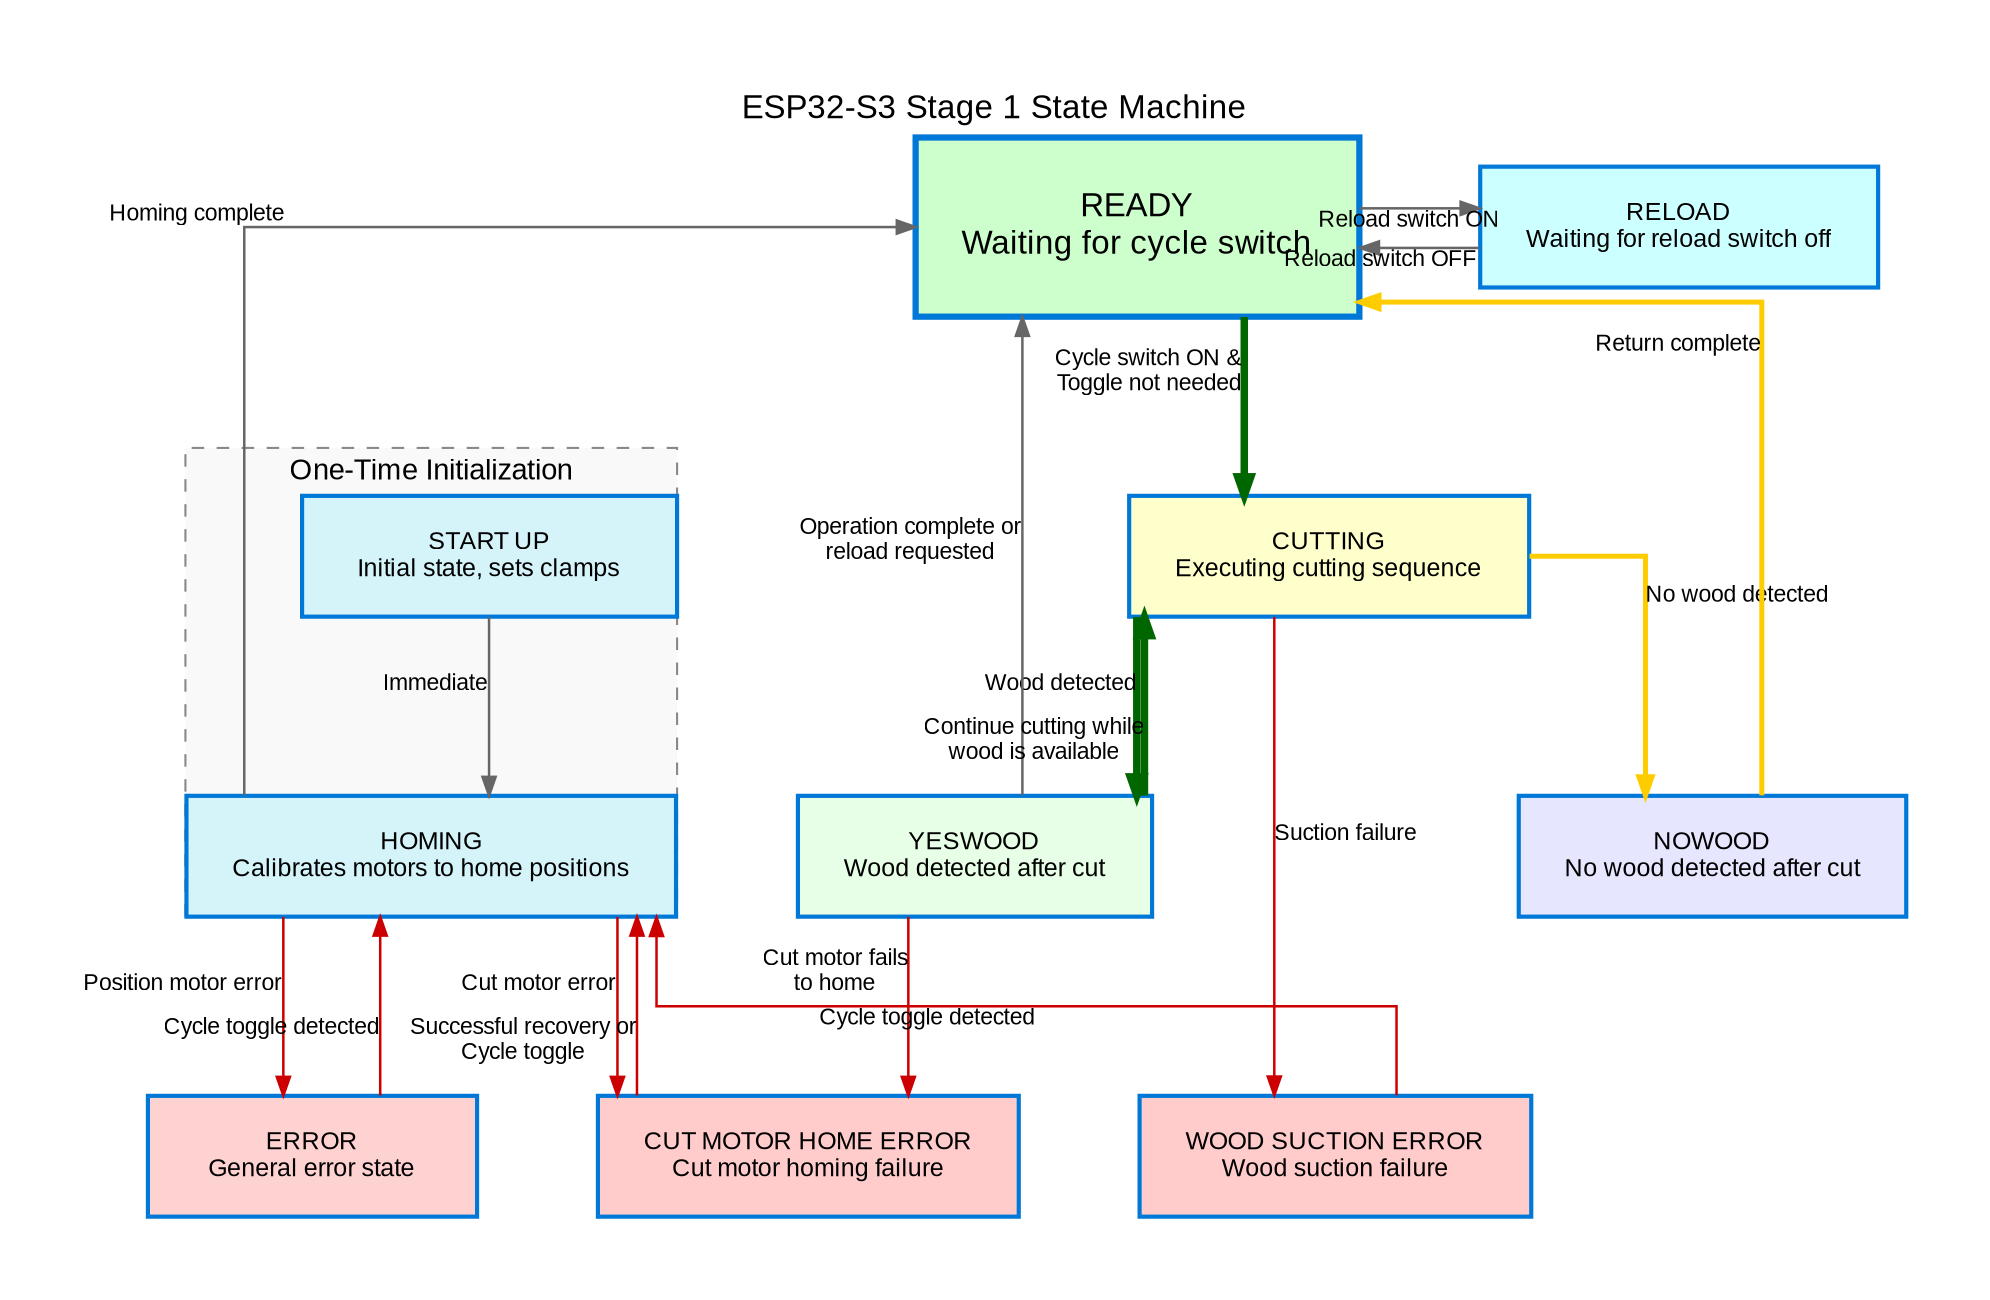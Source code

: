 digraph StateMachine {
    // Basic graph settings for layout
    graph [
        rankdir = TB,         // Top to bottom layout
        fontname = "Arial",
        fontsize = 16,
        nodesep = 0.8,
        ranksep = 1.2,
        splines = ortho,      // Force orthogonal lines with clean 90-degree turns
        margin = 0.5,         // Add some margin to prevent cutoff
        compound = true       // Allow edges between clusters
    ];
    
    // Node styling
    node [
        shape = box,
        style = "filled",
        fontname = "Arial",
        fontsize = 12,
        fillcolor = "#E0F4FF",
        color = "#0078D7",
        penwidth = 2.0,
        margin = "0.3,0.2",   // Add internal margin to prevent text cutoff
        height = 0.8          // Fixed height for consistency
    ];
    
    // Edge styling 
    edge [
        fontname = "Arial",
        fontsize = 11,
        color = "#666666",
        penwidth = 1.2,
        arrowsize = 0.9
    ];
    
    // Title
    labelloc = "t";
    label = "ESP32-S3 Stage 1 State Machine";
    
    // State nodes with descriptive labels
    START_UP [label="START UP\nInitial state, sets clamps", fillcolor="#D4F4FA", width=2.5];
    HOMING [label="HOMING\nCalibrates motors to home positions", fillcolor="#D4F4FA", width=2.5];
    READY [label="READY\nWaiting for cycle switch", fillcolor="#CCFFCC", fontsize=16, width=2.0, height=1.2, penwidth=3.0];
    RELOAD [label="RELOAD\nWaiting for reload switch off", fillcolor="#CCFFFF", width=2.2];
    CUTTING [label="CUTTING\nExecuting cutting sequence", fillcolor="#FFFFCC", width=2.2];
    YESWOOD [label="YESWOOD\nWood detected after cut", fillcolor="#E6FFE6", width=2.2];
    NOWOOD [label="NOWOOD\nNo wood detected after cut", fillcolor="#E6E6FF", width=2.2];
    ERROR [label="ERROR\nGeneral error state", fillcolor="#FFD2D2", width=2.2];
    WOOD_SUCTION_ERROR [label="WOOD SUCTION ERROR\nWood suction failure", fillcolor="#FFCCCB", width=2.5];
    CUT_MOTOR_HOME_ERROR [label="CUT MOTOR HOME ERROR\nCut motor homing failure", fillcolor="#FFCCCB", width=2.5];
    
    // Define initialization section
    subgraph cluster_init {
        label = "One-Time Initialization";
        style = "dashed";
        color = "#888888";
        fontsize = 14;
        bgcolor = "#F9F9F9";
        START_UP; HOMING;
    }
    
    // Transition edges
    START_UP -> HOMING [xlabel="Immediate"];
    
    HOMING -> READY [xlabel="Homing complete"];
    HOMING -> ERROR [xlabel="Position motor error", color="#CC0000"];
    HOMING -> CUT_MOTOR_HOME_ERROR [xlabel="Cut motor error", color="#CC0000"];
    
    READY -> RELOAD [xlabel="Reload switch ON"];
    READY -> CUTTING [xlabel="Cycle switch ON &\nToggle not needed", color="#006600", penwidth=3.6];
    
    RELOAD -> READY [xlabel="Reload switch OFF"];
    
    CUTTING -> YESWOOD [xlabel="Wood detected", color="#006600", penwidth=3.6];
    CUTTING -> NOWOOD [xlabel="No wood detected", color="#FFCC00", penwidth=2.4];
    CUTTING -> WOOD_SUCTION_ERROR [xlabel="Suction failure", color="#CC0000"];
    
    YESWOOD -> READY [xlabel="Operation complete or\nreload requested"];
    YESWOOD -> CUTTING [xlabel="Continue cutting while\nwood is available", color="#006600", penwidth=3.6];
    YESWOOD -> CUT_MOTOR_HOME_ERROR [xlabel="Cut motor fails\nto home", color="#CC0000"];
    
    NOWOOD -> READY [xlabel="Return complete", color="#FFCC00", penwidth=2.4];
    
    ERROR -> HOMING [xlabel="Cycle toggle detected", color="#CC0000"];
    WOOD_SUCTION_ERROR -> HOMING [xlabel="Cycle toggle detected", color="#CC0000"];
    CUT_MOTOR_HOME_ERROR -> HOMING [xlabel="Successful recovery or\nCycle toggle", color="#CC0000"];
    
    // Layout constraints
    { rank=same; READY RELOAD }
    { rank=same; YESWOOD NOWOOD }
    { rank=same; ERROR WOOD_SUCTION_ERROR CUT_MOTOR_HOME_ERROR }
} 